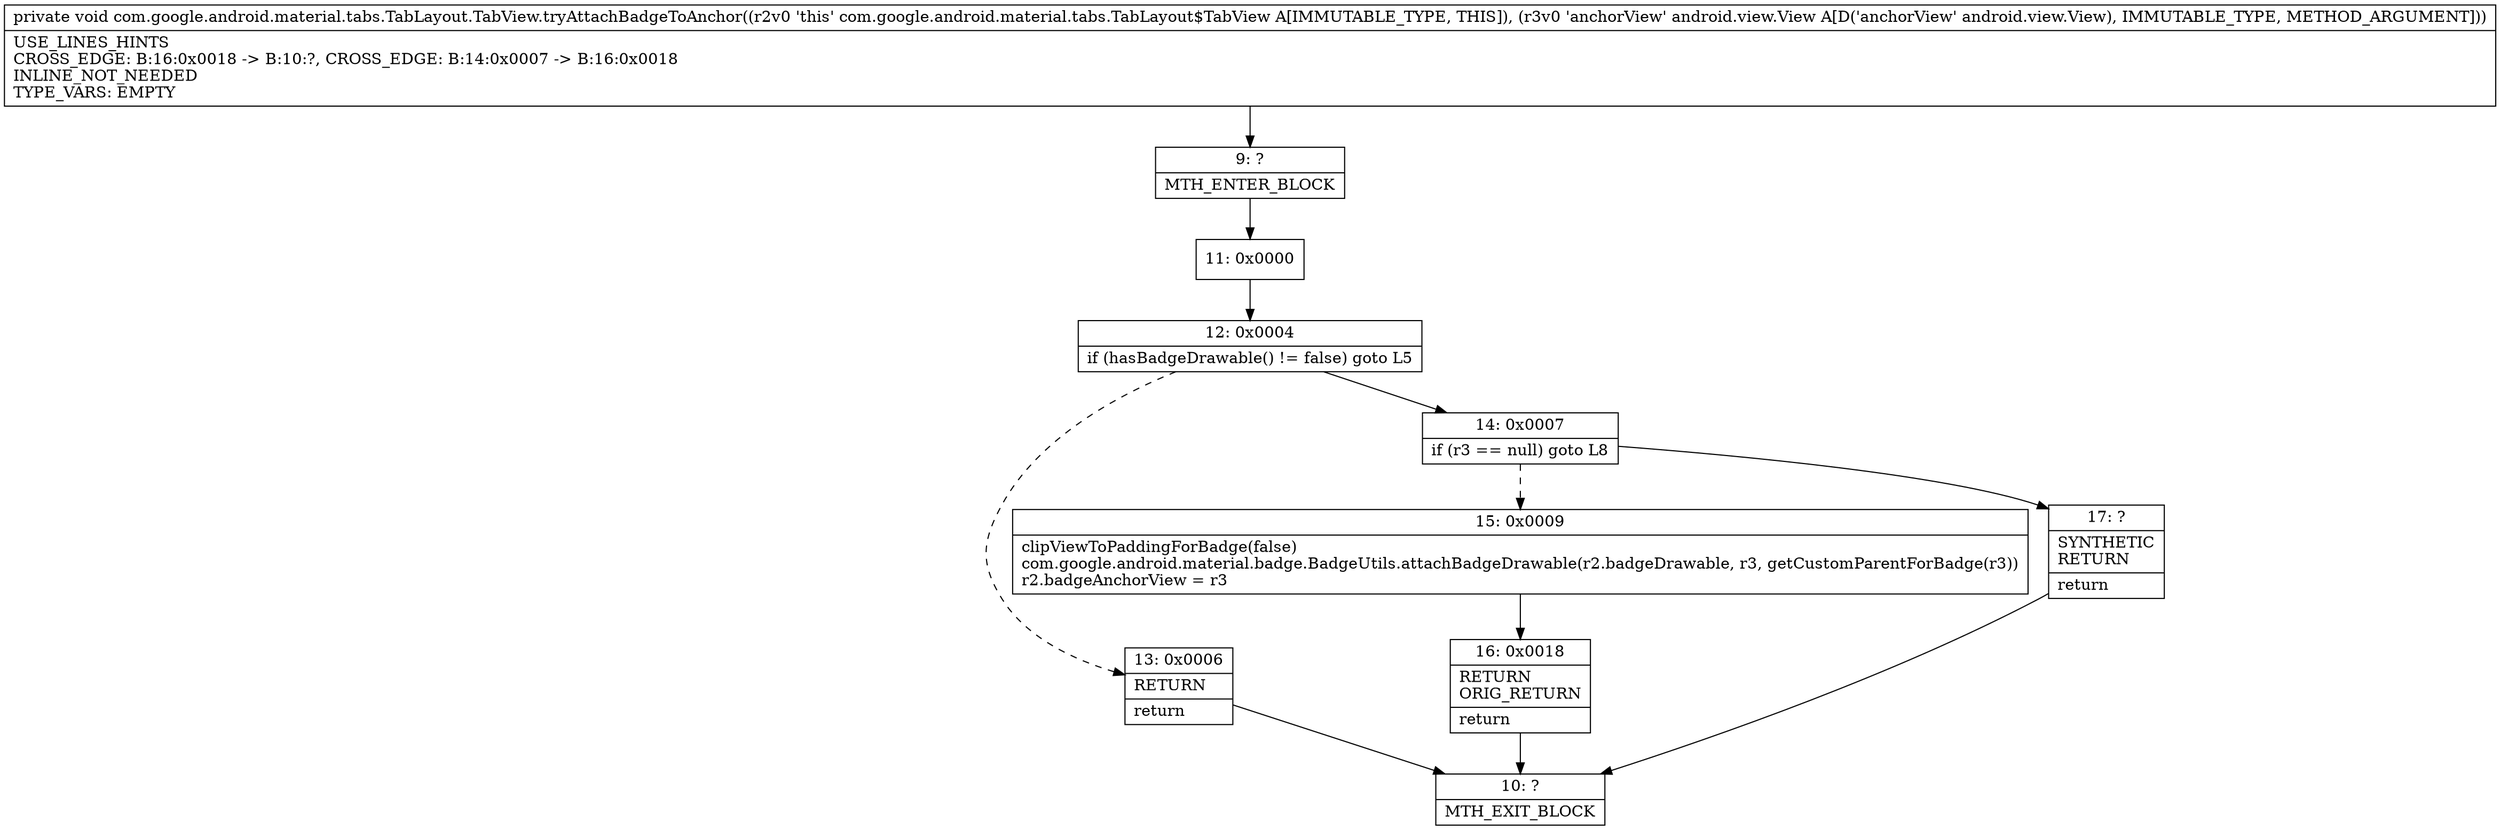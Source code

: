 digraph "CFG forcom.google.android.material.tabs.TabLayout.TabView.tryAttachBadgeToAnchor(Landroid\/view\/View;)V" {
Node_9 [shape=record,label="{9\:\ ?|MTH_ENTER_BLOCK\l}"];
Node_11 [shape=record,label="{11\:\ 0x0000}"];
Node_12 [shape=record,label="{12\:\ 0x0004|if (hasBadgeDrawable() != false) goto L5\l}"];
Node_13 [shape=record,label="{13\:\ 0x0006|RETURN\l|return\l}"];
Node_10 [shape=record,label="{10\:\ ?|MTH_EXIT_BLOCK\l}"];
Node_14 [shape=record,label="{14\:\ 0x0007|if (r3 == null) goto L8\l}"];
Node_15 [shape=record,label="{15\:\ 0x0009|clipViewToPaddingForBadge(false)\lcom.google.android.material.badge.BadgeUtils.attachBadgeDrawable(r2.badgeDrawable, r3, getCustomParentForBadge(r3))\lr2.badgeAnchorView = r3\l}"];
Node_16 [shape=record,label="{16\:\ 0x0018|RETURN\lORIG_RETURN\l|return\l}"];
Node_17 [shape=record,label="{17\:\ ?|SYNTHETIC\lRETURN\l|return\l}"];
MethodNode[shape=record,label="{private void com.google.android.material.tabs.TabLayout.TabView.tryAttachBadgeToAnchor((r2v0 'this' com.google.android.material.tabs.TabLayout$TabView A[IMMUTABLE_TYPE, THIS]), (r3v0 'anchorView' android.view.View A[D('anchorView' android.view.View), IMMUTABLE_TYPE, METHOD_ARGUMENT]))  | USE_LINES_HINTS\lCROSS_EDGE: B:16:0x0018 \-\> B:10:?, CROSS_EDGE: B:14:0x0007 \-\> B:16:0x0018\lINLINE_NOT_NEEDED\lTYPE_VARS: EMPTY\l}"];
MethodNode -> Node_9;Node_9 -> Node_11;
Node_11 -> Node_12;
Node_12 -> Node_13[style=dashed];
Node_12 -> Node_14;
Node_13 -> Node_10;
Node_14 -> Node_15[style=dashed];
Node_14 -> Node_17;
Node_15 -> Node_16;
Node_16 -> Node_10;
Node_17 -> Node_10;
}

